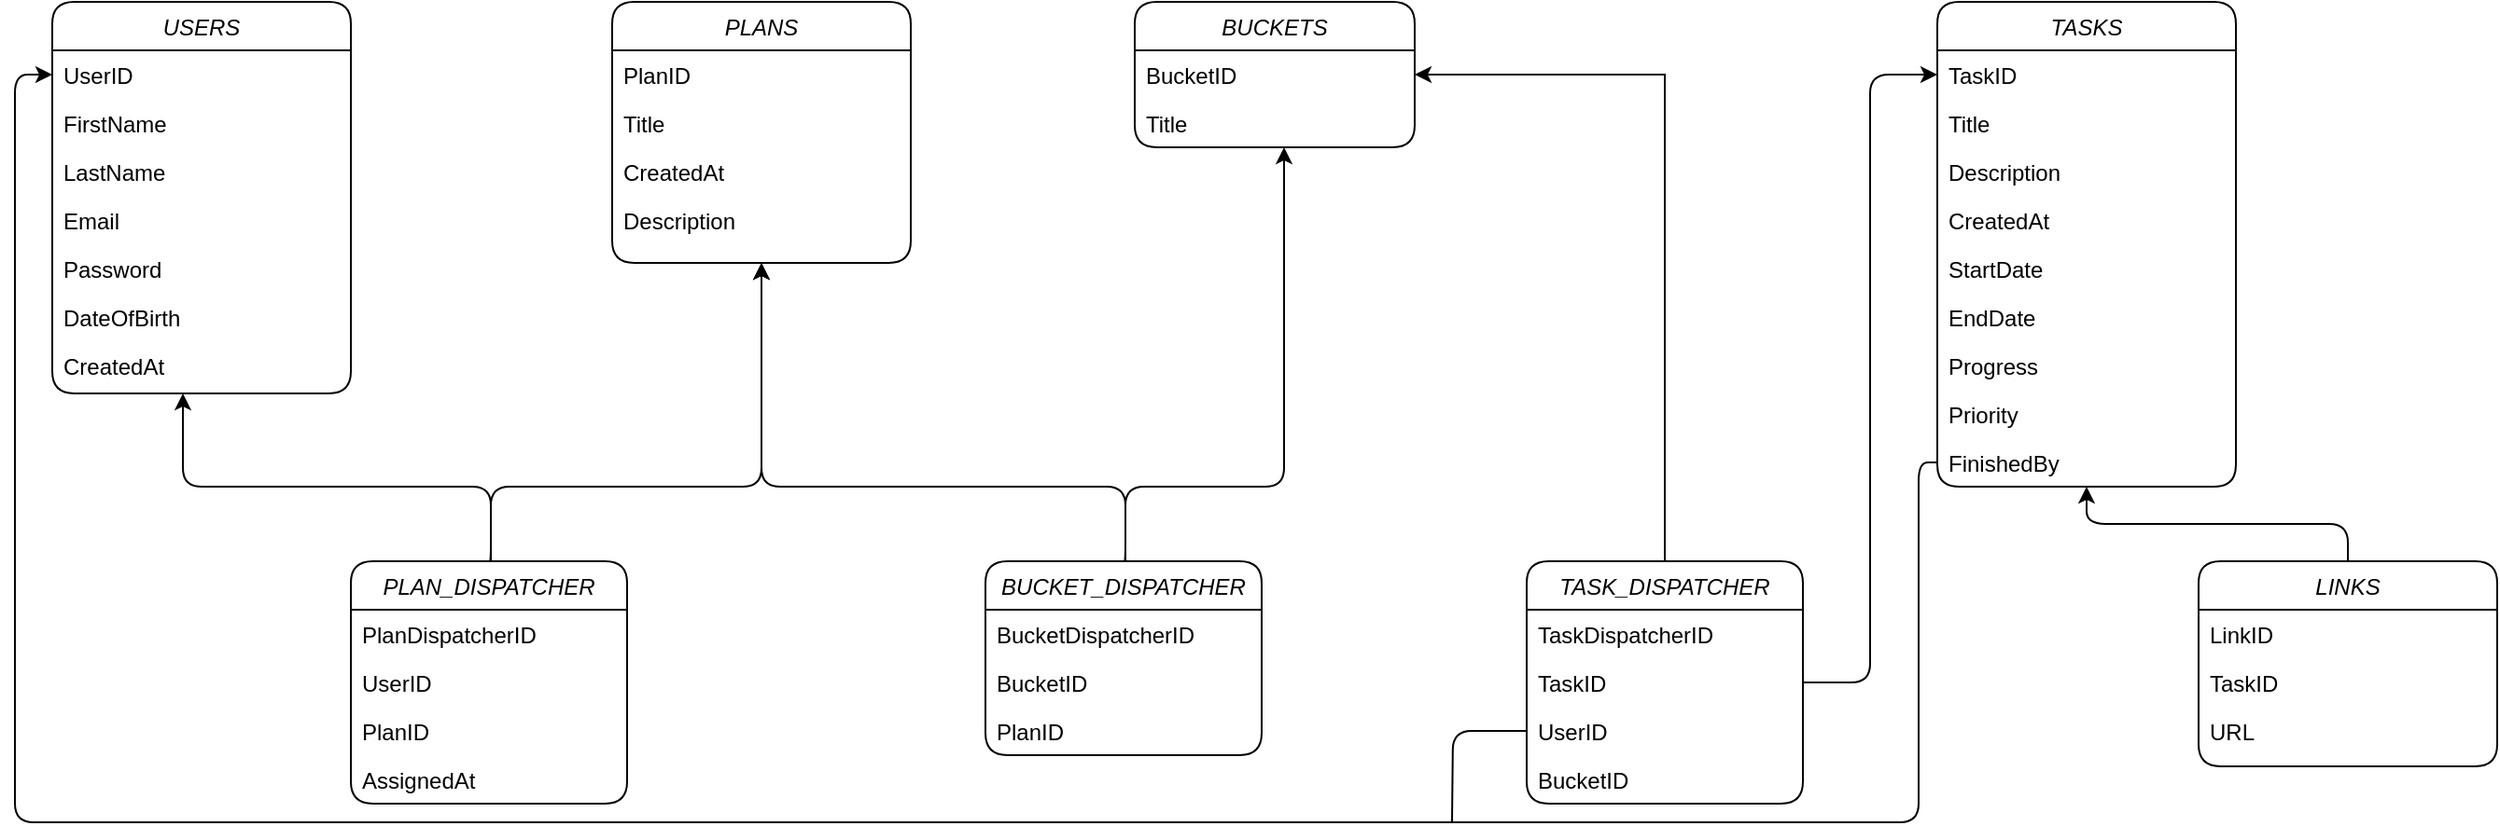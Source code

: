 <mxfile version="15.4.0" type="device"><diagram id="C5RBs43oDa-KdzZeNtuy" name="Page-1"><mxGraphModel dx="1088" dy="968" grid="1" gridSize="10" guides="1" tooltips="1" connect="1" arrows="1" fold="1" page="1" pageScale="1" pageWidth="1654" pageHeight="1169" math="0" shadow="0"><root><mxCell id="WIyWlLk6GJQsqaUBKTNV-0"/><mxCell id="WIyWlLk6GJQsqaUBKTNV-1" parent="WIyWlLk6GJQsqaUBKTNV-0"/><mxCell id="zkfFHV4jXpPFQw0GAbJ--0" value="USERS" style="swimlane;fontStyle=2;align=center;verticalAlign=top;childLayout=stackLayout;horizontal=1;startSize=26;horizontalStack=0;resizeParent=1;resizeLast=0;collapsible=1;marginBottom=0;rounded=1;shadow=0;strokeWidth=1;" parent="WIyWlLk6GJQsqaUBKTNV-1" vertex="1"><mxGeometry x="182" y="80" width="160" height="210" as="geometry"><mxRectangle x="230" y="140" width="160" height="26" as="alternateBounds"/></mxGeometry></mxCell><mxCell id="zkfFHV4jXpPFQw0GAbJ--1" value="UserID" style="text;align=left;verticalAlign=top;spacingLeft=4;spacingRight=4;overflow=hidden;rotatable=0;points=[[0,0.5],[1,0.5]];portConstraint=eastwest;" parent="zkfFHV4jXpPFQw0GAbJ--0" vertex="1"><mxGeometry y="26" width="160" height="26" as="geometry"/></mxCell><mxCell id="zkfFHV4jXpPFQw0GAbJ--2" value="FirstName" style="text;align=left;verticalAlign=top;spacingLeft=4;spacingRight=4;overflow=hidden;rotatable=0;points=[[0,0.5],[1,0.5]];portConstraint=eastwest;rounded=0;shadow=0;html=0;" parent="zkfFHV4jXpPFQw0GAbJ--0" vertex="1"><mxGeometry y="52" width="160" height="26" as="geometry"/></mxCell><mxCell id="SKUp8Wv2MhSwKk16T89l-0" value="LastName" style="text;align=left;verticalAlign=top;spacingLeft=4;spacingRight=4;overflow=hidden;rotatable=0;points=[[0,0.5],[1,0.5]];portConstraint=eastwest;rounded=0;shadow=0;html=0;" parent="zkfFHV4jXpPFQw0GAbJ--0" vertex="1"><mxGeometry y="78" width="160" height="26" as="geometry"/></mxCell><mxCell id="zkfFHV4jXpPFQw0GAbJ--3" value="Email" style="text;align=left;verticalAlign=top;spacingLeft=4;spacingRight=4;overflow=hidden;rotatable=0;points=[[0,0.5],[1,0.5]];portConstraint=eastwest;rounded=0;shadow=0;html=0;" parent="zkfFHV4jXpPFQw0GAbJ--0" vertex="1"><mxGeometry y="104" width="160" height="26" as="geometry"/></mxCell><mxCell id="SKUp8Wv2MhSwKk16T89l-1" value="Password" style="text;align=left;verticalAlign=top;spacingLeft=4;spacingRight=4;overflow=hidden;rotatable=0;points=[[0,0.5],[1,0.5]];portConstraint=eastwest;rounded=0;shadow=0;html=0;" parent="zkfFHV4jXpPFQw0GAbJ--0" vertex="1"><mxGeometry y="130" width="160" height="26" as="geometry"/></mxCell><mxCell id="SKUp8Wv2MhSwKk16T89l-2" value="DateOfBirth" style="text;align=left;verticalAlign=top;spacingLeft=4;spacingRight=4;overflow=hidden;rotatable=0;points=[[0,0.5],[1,0.5]];portConstraint=eastwest;rounded=0;shadow=0;html=0;" parent="zkfFHV4jXpPFQw0GAbJ--0" vertex="1"><mxGeometry y="156" width="160" height="26" as="geometry"/></mxCell><mxCell id="SKUp8Wv2MhSwKk16T89l-3" value="CreatedAt" style="text;align=left;verticalAlign=top;spacingLeft=4;spacingRight=4;overflow=hidden;rotatable=0;points=[[0,0.5],[1,0.5]];portConstraint=eastwest;rounded=0;shadow=0;html=0;" parent="zkfFHV4jXpPFQw0GAbJ--0" vertex="1"><mxGeometry y="182" width="160" height="26" as="geometry"/></mxCell><mxCell id="SKUp8Wv2MhSwKk16T89l-8" style="edgeStyle=orthogonalEdgeStyle;orthogonalLoop=1;jettySize=auto;html=1;strokeColor=default;rounded=1;" parent="WIyWlLk6GJQsqaUBKTNV-1" source="zkfFHV4jXpPFQw0GAbJ--6" edge="1"><mxGeometry relative="1" as="geometry"><mxPoint x="252" y="290" as="targetPoint"/><Array as="points"><mxPoint x="417" y="340"/><mxPoint x="252" y="340"/></Array></mxGeometry></mxCell><mxCell id="zkfFHV4jXpPFQw0GAbJ--6" value="PLAN_DISPATCHER" style="swimlane;fontStyle=2;align=center;verticalAlign=top;childLayout=stackLayout;horizontal=1;startSize=26;horizontalStack=0;resizeParent=1;resizeLast=0;collapsible=1;marginBottom=0;rounded=1;shadow=0;strokeWidth=1;" parent="WIyWlLk6GJQsqaUBKTNV-1" vertex="1"><mxGeometry x="342" y="380" width="148" height="130" as="geometry"><mxRectangle x="130" y="380" width="160" height="26" as="alternateBounds"/></mxGeometry></mxCell><mxCell id="SKUp8Wv2MhSwKk16T89l-74" value="PlanDispatcherID" style="text;align=left;verticalAlign=top;spacingLeft=4;spacingRight=4;overflow=hidden;rotatable=0;points=[[0,0.5],[1,0.5]];portConstraint=eastwest;" parent="zkfFHV4jXpPFQw0GAbJ--6" vertex="1"><mxGeometry y="26" width="148" height="26" as="geometry"/></mxCell><mxCell id="zkfFHV4jXpPFQw0GAbJ--7" value="UserID" style="text;align=left;verticalAlign=top;spacingLeft=4;spacingRight=4;overflow=hidden;rotatable=0;points=[[0,0.5],[1,0.5]];portConstraint=eastwest;" parent="zkfFHV4jXpPFQw0GAbJ--6" vertex="1"><mxGeometry y="52" width="148" height="26" as="geometry"/></mxCell><mxCell id="SKUp8Wv2MhSwKk16T89l-4" value="PlanID" style="text;align=left;verticalAlign=top;spacingLeft=4;spacingRight=4;overflow=hidden;rotatable=0;points=[[0,0.5],[1,0.5]];portConstraint=eastwest;" parent="zkfFHV4jXpPFQw0GAbJ--6" vertex="1"><mxGeometry y="78" width="148" height="26" as="geometry"/></mxCell><mxCell id="SKUp8Wv2MhSwKk16T89l-5" value="AssignedAt" style="text;align=left;verticalAlign=top;spacingLeft=4;spacingRight=4;overflow=hidden;rotatable=0;points=[[0,0.5],[1,0.5]];portConstraint=eastwest;" parent="zkfFHV4jXpPFQw0GAbJ--6" vertex="1"><mxGeometry y="104" width="148" height="26" as="geometry"/></mxCell><mxCell id="SKUp8Wv2MhSwKk16T89l-12" style="edgeStyle=orthogonalEdgeStyle;orthogonalLoop=1;jettySize=auto;html=1;strokeColor=default;exitX=0.5;exitY=0;exitDx=0;exitDy=0;rounded=1;" parent="WIyWlLk6GJQsqaUBKTNV-1" source="zkfFHV4jXpPFQw0GAbJ--6" target="zkfFHV4jXpPFQw0GAbJ--17" edge="1"><mxGeometry relative="1" as="geometry"><Array as="points"><mxPoint x="417" y="340"/><mxPoint x="562" y="340"/></Array></mxGeometry></mxCell><mxCell id="SKUp8Wv2MhSwKk16T89l-30" style="edgeStyle=orthogonalEdgeStyle;orthogonalLoop=1;jettySize=auto;html=1;strokeColor=default;exitX=0.5;exitY=0;exitDx=0;exitDy=0;rounded=1;" parent="WIyWlLk6GJQsqaUBKTNV-1" source="SKUp8Wv2MhSwKk16T89l-25" target="zkfFHV4jXpPFQw0GAbJ--17" edge="1"><mxGeometry relative="1" as="geometry"><Array as="points"><mxPoint x="757" y="340"/><mxPoint x="562" y="340"/></Array></mxGeometry></mxCell><mxCell id="zkfFHV4jXpPFQw0GAbJ--17" value="PLANS" style="swimlane;fontStyle=2;align=center;verticalAlign=top;childLayout=stackLayout;horizontal=1;startSize=26;horizontalStack=0;resizeParent=1;resizeLast=0;collapsible=1;marginBottom=0;rounded=1;shadow=0;strokeWidth=1;" parent="WIyWlLk6GJQsqaUBKTNV-1" vertex="1"><mxGeometry x="482" y="80" width="160" height="140" as="geometry"><mxRectangle x="550" y="140" width="160" height="26" as="alternateBounds"/></mxGeometry></mxCell><mxCell id="zkfFHV4jXpPFQw0GAbJ--22" value="PlanID" style="text;align=left;verticalAlign=top;spacingLeft=4;spacingRight=4;overflow=hidden;rotatable=0;points=[[0,0.5],[1,0.5]];portConstraint=eastwest;rounded=0;shadow=0;html=0;" parent="zkfFHV4jXpPFQw0GAbJ--17" vertex="1"><mxGeometry y="26" width="160" height="26" as="geometry"/></mxCell><mxCell id="SKUp8Wv2MhSwKk16T89l-14" value="Title" style="text;align=left;verticalAlign=top;spacingLeft=4;spacingRight=4;overflow=hidden;rotatable=0;points=[[0,0.5],[1,0.5]];portConstraint=eastwest;rounded=0;shadow=0;html=0;" parent="zkfFHV4jXpPFQw0GAbJ--17" vertex="1"><mxGeometry y="52" width="160" height="26" as="geometry"/></mxCell><mxCell id="SKUp8Wv2MhSwKk16T89l-13" value="CreatedAt" style="text;align=left;verticalAlign=top;spacingLeft=4;spacingRight=4;overflow=hidden;rotatable=0;points=[[0,0.5],[1,0.5]];portConstraint=eastwest;rounded=0;shadow=0;html=0;" parent="zkfFHV4jXpPFQw0GAbJ--17" vertex="1"><mxGeometry y="78" width="160" height="26" as="geometry"/></mxCell><mxCell id="SKUp8Wv2MhSwKk16T89l-15" value="Description" style="text;align=left;verticalAlign=top;spacingLeft=4;spacingRight=4;overflow=hidden;rotatable=0;points=[[0,0.5],[1,0.5]];portConstraint=eastwest;rounded=0;shadow=0;html=0;" parent="zkfFHV4jXpPFQw0GAbJ--17" vertex="1"><mxGeometry y="104" width="160" height="26" as="geometry"/></mxCell><mxCell id="SKUp8Wv2MhSwKk16T89l-29" style="edgeStyle=orthogonalEdgeStyle;orthogonalLoop=1;jettySize=auto;html=1;strokeColor=default;rounded=1;" parent="WIyWlLk6GJQsqaUBKTNV-1" source="SKUp8Wv2MhSwKk16T89l-25" target="SKUp8Wv2MhSwKk16T89l-20" edge="1"><mxGeometry relative="1" as="geometry"><Array as="points"><mxPoint x="757" y="340"/><mxPoint x="842" y="340"/></Array></mxGeometry></mxCell><mxCell id="SKUp8Wv2MhSwKk16T89l-20" value="BUCKETS" style="swimlane;fontStyle=2;align=center;verticalAlign=top;childLayout=stackLayout;horizontal=1;startSize=26;horizontalStack=0;resizeParent=1;resizeLast=0;collapsible=1;marginBottom=0;rounded=1;shadow=0;strokeWidth=1;" parent="WIyWlLk6GJQsqaUBKTNV-1" vertex="1"><mxGeometry x="762" y="80" width="150" height="78" as="geometry"><mxRectangle x="550" y="140" width="160" height="26" as="alternateBounds"/></mxGeometry></mxCell><mxCell id="SKUp8Wv2MhSwKk16T89l-21" value="BucketID" style="text;align=left;verticalAlign=top;spacingLeft=4;spacingRight=4;overflow=hidden;rotatable=0;points=[[0,0.5],[1,0.5]];portConstraint=eastwest;rounded=0;shadow=0;html=0;" parent="SKUp8Wv2MhSwKk16T89l-20" vertex="1"><mxGeometry y="26" width="150" height="26" as="geometry"/></mxCell><mxCell id="SKUp8Wv2MhSwKk16T89l-22" value="Title" style="text;align=left;verticalAlign=top;spacingLeft=4;spacingRight=4;overflow=hidden;rotatable=0;points=[[0,0.5],[1,0.5]];portConstraint=eastwest;rounded=0;shadow=0;html=0;" parent="SKUp8Wv2MhSwKk16T89l-20" vertex="1"><mxGeometry y="52" width="150" height="26" as="geometry"/></mxCell><mxCell id="SKUp8Wv2MhSwKk16T89l-25" value="BUCKET_DISPATCHER" style="swimlane;fontStyle=2;align=center;verticalAlign=top;childLayout=stackLayout;horizontal=1;startSize=26;horizontalStack=0;resizeParent=1;resizeLast=0;collapsible=1;marginBottom=0;rounded=1;shadow=0;strokeWidth=1;" parent="WIyWlLk6GJQsqaUBKTNV-1" vertex="1"><mxGeometry x="682" y="380" width="148" height="104" as="geometry"><mxRectangle x="130" y="380" width="160" height="26" as="alternateBounds"/></mxGeometry></mxCell><mxCell id="SKUp8Wv2MhSwKk16T89l-75" value="BucketDispatcherID" style="text;align=left;verticalAlign=top;spacingLeft=4;spacingRight=4;overflow=hidden;rotatable=0;points=[[0,0.5],[1,0.5]];portConstraint=eastwest;" parent="SKUp8Wv2MhSwKk16T89l-25" vertex="1"><mxGeometry y="26" width="148" height="26" as="geometry"/></mxCell><mxCell id="SKUp8Wv2MhSwKk16T89l-26" value="BucketID" style="text;align=left;verticalAlign=top;spacingLeft=4;spacingRight=4;overflow=hidden;rotatable=0;points=[[0,0.5],[1,0.5]];portConstraint=eastwest;" parent="SKUp8Wv2MhSwKk16T89l-25" vertex="1"><mxGeometry y="52" width="148" height="26" as="geometry"/></mxCell><mxCell id="SKUp8Wv2MhSwKk16T89l-27" value="PlanID" style="text;align=left;verticalAlign=top;spacingLeft=4;spacingRight=4;overflow=hidden;rotatable=0;points=[[0,0.5],[1,0.5]];portConstraint=eastwest;" parent="SKUp8Wv2MhSwKk16T89l-25" vertex="1"><mxGeometry y="78" width="148" height="26" as="geometry"/></mxCell><mxCell id="SKUp8Wv2MhSwKk16T89l-31" value="TASKS" style="swimlane;fontStyle=2;align=center;verticalAlign=top;childLayout=stackLayout;horizontal=1;startSize=26;horizontalStack=0;resizeParent=1;resizeLast=0;collapsible=1;marginBottom=0;rounded=1;shadow=0;strokeWidth=1;" parent="WIyWlLk6GJQsqaUBKTNV-1" vertex="1"><mxGeometry x="1192" y="80" width="160" height="260" as="geometry"><mxRectangle x="550" y="140" width="160" height="26" as="alternateBounds"/></mxGeometry></mxCell><mxCell id="SKUp8Wv2MhSwKk16T89l-32" value="TaskID" style="text;align=left;verticalAlign=top;spacingLeft=4;spacingRight=4;overflow=hidden;rotatable=0;points=[[0,0.5],[1,0.5]];portConstraint=eastwest;rounded=0;shadow=0;html=0;" parent="SKUp8Wv2MhSwKk16T89l-31" vertex="1"><mxGeometry y="26" width="160" height="26" as="geometry"/></mxCell><mxCell id="SKUp8Wv2MhSwKk16T89l-33" value="Title" style="text;align=left;verticalAlign=top;spacingLeft=4;spacingRight=4;overflow=hidden;rotatable=0;points=[[0,0.5],[1,0.5]];portConstraint=eastwest;rounded=0;shadow=0;html=0;" parent="SKUp8Wv2MhSwKk16T89l-31" vertex="1"><mxGeometry y="52" width="160" height="26" as="geometry"/></mxCell><mxCell id="SKUp8Wv2MhSwKk16T89l-35" value="Description" style="text;align=left;verticalAlign=top;spacingLeft=4;spacingRight=4;overflow=hidden;rotatable=0;points=[[0,0.5],[1,0.5]];portConstraint=eastwest;rounded=0;shadow=0;html=0;" parent="SKUp8Wv2MhSwKk16T89l-31" vertex="1"><mxGeometry y="78" width="160" height="26" as="geometry"/></mxCell><mxCell id="SKUp8Wv2MhSwKk16T89l-34" value="CreatedAt" style="text;align=left;verticalAlign=top;spacingLeft=4;spacingRight=4;overflow=hidden;rotatable=0;points=[[0,0.5],[1,0.5]];portConstraint=eastwest;rounded=0;shadow=0;html=0;" parent="SKUp8Wv2MhSwKk16T89l-31" vertex="1"><mxGeometry y="104" width="160" height="26" as="geometry"/></mxCell><mxCell id="SKUp8Wv2MhSwKk16T89l-37" value="StartDate" style="text;align=left;verticalAlign=top;spacingLeft=4;spacingRight=4;overflow=hidden;rotatable=0;points=[[0,0.5],[1,0.5]];portConstraint=eastwest;rounded=0;shadow=0;html=0;" parent="SKUp8Wv2MhSwKk16T89l-31" vertex="1"><mxGeometry y="130" width="160" height="26" as="geometry"/></mxCell><mxCell id="SKUp8Wv2MhSwKk16T89l-38" value="EndDate" style="text;align=left;verticalAlign=top;spacingLeft=4;spacingRight=4;overflow=hidden;rotatable=0;points=[[0,0.5],[1,0.5]];portConstraint=eastwest;rounded=0;shadow=0;html=0;" parent="SKUp8Wv2MhSwKk16T89l-31" vertex="1"><mxGeometry y="156" width="160" height="26" as="geometry"/></mxCell><mxCell id="SKUp8Wv2MhSwKk16T89l-36" value="Progress" style="text;align=left;verticalAlign=top;spacingLeft=4;spacingRight=4;overflow=hidden;rotatable=0;points=[[0,0.5],[1,0.5]];portConstraint=eastwest;rounded=0;shadow=0;html=0;" parent="SKUp8Wv2MhSwKk16T89l-31" vertex="1"><mxGeometry y="182" width="160" height="26" as="geometry"/></mxCell><mxCell id="SKUp8Wv2MhSwKk16T89l-55" value="Priority" style="text;align=left;verticalAlign=top;spacingLeft=4;spacingRight=4;overflow=hidden;rotatable=0;points=[[0,0.5],[1,0.5]];portConstraint=eastwest;rounded=0;shadow=0;html=0;" parent="SKUp8Wv2MhSwKk16T89l-31" vertex="1"><mxGeometry y="208" width="160" height="26" as="geometry"/></mxCell><mxCell id="SKUp8Wv2MhSwKk16T89l-68" value="FinishedBy" style="text;align=left;verticalAlign=top;spacingLeft=4;spacingRight=4;overflow=hidden;rotatable=0;points=[[0,0.5],[1,0.5]];portConstraint=eastwest;rounded=0;shadow=0;html=0;" parent="SKUp8Wv2MhSwKk16T89l-31" vertex="1"><mxGeometry y="234" width="160" height="26" as="geometry"/></mxCell><mxCell id="SKUp8Wv2MhSwKk16T89l-63" style="edgeStyle=orthogonalEdgeStyle;orthogonalLoop=1;jettySize=auto;html=1;entryX=0.5;entryY=1;entryDx=0;entryDy=0;strokeColor=default;rounded=1;" parent="WIyWlLk6GJQsqaUBKTNV-1" source="SKUp8Wv2MhSwKk16T89l-59" target="SKUp8Wv2MhSwKk16T89l-31" edge="1"><mxGeometry relative="1" as="geometry"><Array as="points"><mxPoint x="1412" y="360"/><mxPoint x="1272" y="360"/></Array></mxGeometry></mxCell><mxCell id="SKUp8Wv2MhSwKk16T89l-59" value="LINKS" style="swimlane;fontStyle=2;align=center;verticalAlign=top;childLayout=stackLayout;horizontal=1;startSize=26;horizontalStack=0;resizeParent=1;resizeLast=0;collapsible=1;marginBottom=0;rounded=1;shadow=0;strokeWidth=1;" parent="WIyWlLk6GJQsqaUBKTNV-1" vertex="1"><mxGeometry x="1332" y="380" width="160" height="110" as="geometry"><mxRectangle x="550" y="140" width="160" height="26" as="alternateBounds"/></mxGeometry></mxCell><mxCell id="SKUp8Wv2MhSwKk16T89l-60" value="LinkID" style="text;align=left;verticalAlign=top;spacingLeft=4;spacingRight=4;overflow=hidden;rotatable=0;points=[[0,0.5],[1,0.5]];portConstraint=eastwest;rounded=0;shadow=0;html=0;" parent="SKUp8Wv2MhSwKk16T89l-59" vertex="1"><mxGeometry y="26" width="160" height="26" as="geometry"/></mxCell><mxCell id="SKUp8Wv2MhSwKk16T89l-62" value="TaskID" style="text;align=left;verticalAlign=top;spacingLeft=4;spacingRight=4;overflow=hidden;rotatable=0;points=[[0,0.5],[1,0.5]];portConstraint=eastwest;rounded=0;shadow=0;html=0;" parent="SKUp8Wv2MhSwKk16T89l-59" vertex="1"><mxGeometry y="52" width="160" height="26" as="geometry"/></mxCell><mxCell id="SKUp8Wv2MhSwKk16T89l-61" value="URL" style="text;align=left;verticalAlign=top;spacingLeft=4;spacingRight=4;overflow=hidden;rotatable=0;points=[[0,0.5],[1,0.5]];portConstraint=eastwest;rounded=0;shadow=0;html=0;" parent="SKUp8Wv2MhSwKk16T89l-59" vertex="1"><mxGeometry y="78" width="160" height="26" as="geometry"/></mxCell><mxCell id="mFEhftWNz3uDDBL7C6cE-0" style="edgeStyle=orthogonalEdgeStyle;rounded=0;orthogonalLoop=1;jettySize=auto;html=1;entryX=1;entryY=0.5;entryDx=0;entryDy=0;" edge="1" parent="WIyWlLk6GJQsqaUBKTNV-1" source="SKUp8Wv2MhSwKk16T89l-64" target="SKUp8Wv2MhSwKk16T89l-21"><mxGeometry relative="1" as="geometry"/></mxCell><mxCell id="SKUp8Wv2MhSwKk16T89l-64" value="TASK_DISPATCHER" style="swimlane;fontStyle=2;align=center;verticalAlign=top;childLayout=stackLayout;horizontal=1;startSize=26;horizontalStack=0;resizeParent=1;resizeLast=0;collapsible=1;marginBottom=0;rounded=1;shadow=0;strokeWidth=1;" parent="WIyWlLk6GJQsqaUBKTNV-1" vertex="1"><mxGeometry x="972" y="380" width="148" height="130" as="geometry"><mxRectangle x="130" y="380" width="160" height="26" as="alternateBounds"/></mxGeometry></mxCell><mxCell id="SKUp8Wv2MhSwKk16T89l-76" value="TaskDispatcherID" style="text;align=left;verticalAlign=top;spacingLeft=4;spacingRight=4;overflow=hidden;rotatable=0;points=[[0,0.5],[1,0.5]];portConstraint=eastwest;" parent="SKUp8Wv2MhSwKk16T89l-64" vertex="1"><mxGeometry y="26" width="148" height="26" as="geometry"/></mxCell><mxCell id="SKUp8Wv2MhSwKk16T89l-65" value="TaskID" style="text;align=left;verticalAlign=top;spacingLeft=4;spacingRight=4;overflow=hidden;rotatable=0;points=[[0,0.5],[1,0.5]];portConstraint=eastwest;" parent="SKUp8Wv2MhSwKk16T89l-64" vertex="1"><mxGeometry y="52" width="148" height="26" as="geometry"/></mxCell><mxCell id="SKUp8Wv2MhSwKk16T89l-66" value="UserID" style="text;align=left;verticalAlign=top;spacingLeft=4;spacingRight=4;overflow=hidden;rotatable=0;points=[[0,0.5],[1,0.5]];portConstraint=eastwest;" parent="SKUp8Wv2MhSwKk16T89l-64" vertex="1"><mxGeometry y="78" width="148" height="26" as="geometry"/></mxCell><mxCell id="mFEhftWNz3uDDBL7C6cE-1" value="BucketID&#10;" style="text;align=left;verticalAlign=top;spacingLeft=4;spacingRight=4;overflow=hidden;rotatable=0;points=[[0,0.5],[1,0.5]];portConstraint=eastwest;" vertex="1" parent="SKUp8Wv2MhSwKk16T89l-64"><mxGeometry y="104" width="148" height="26" as="geometry"/></mxCell><mxCell id="SKUp8Wv2MhSwKk16T89l-69" style="edgeStyle=orthogonalEdgeStyle;rounded=1;orthogonalLoop=1;jettySize=auto;html=1;entryX=0;entryY=0.5;entryDx=0;entryDy=0;strokeColor=default;" parent="WIyWlLk6GJQsqaUBKTNV-1" source="SKUp8Wv2MhSwKk16T89l-68" target="zkfFHV4jXpPFQw0GAbJ--1" edge="1"><mxGeometry relative="1" as="geometry"><Array as="points"><mxPoint x="1182" y="327"/><mxPoint x="1182" y="520"/><mxPoint x="162" y="520"/><mxPoint x="162" y="119"/></Array></mxGeometry></mxCell><mxCell id="SKUp8Wv2MhSwKk16T89l-72" style="edgeStyle=orthogonalEdgeStyle;orthogonalLoop=1;jettySize=auto;html=1;entryX=0;entryY=0.5;entryDx=0;entryDy=0;strokeColor=default;rounded=1;" parent="WIyWlLk6GJQsqaUBKTNV-1" source="SKUp8Wv2MhSwKk16T89l-65" target="SKUp8Wv2MhSwKk16T89l-32" edge="1"><mxGeometry relative="1" as="geometry"/></mxCell><mxCell id="SKUp8Wv2MhSwKk16T89l-73" style="edgeStyle=orthogonalEdgeStyle;orthogonalLoop=1;jettySize=auto;html=1;strokeColor=default;endArrow=none;endFill=0;rounded=1;" parent="WIyWlLk6GJQsqaUBKTNV-1" source="SKUp8Wv2MhSwKk16T89l-66" edge="1"><mxGeometry relative="1" as="geometry"><mxPoint x="932.0" y="520" as="targetPoint"/></mxGeometry></mxCell></root></mxGraphModel></diagram></mxfile>